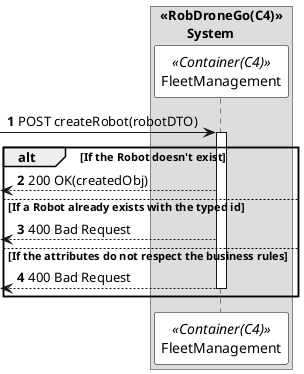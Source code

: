 @startuml createRobotSD
autonumber

skinparam sequence {
    ParticipantBorderColor black
    ParticipantBackgroundColor white
}



box "<<RobDroneGo(C4)>>\n\tSystem"
participant FleetManagement as  FM <<Container(C4)>>
end box


 -> FM: POST createRobot(robotDTO)
activate FM

alt If the Robot doesn't exist 
 <-- FM: 200 OK(createdObj)

else If a Robot already exists with the typed id
 <-- FM: 400 Bad Request

else If the attributes do not respect the business rules


<-- FM: 400 Bad Request
deactivate FM



end


@enduml